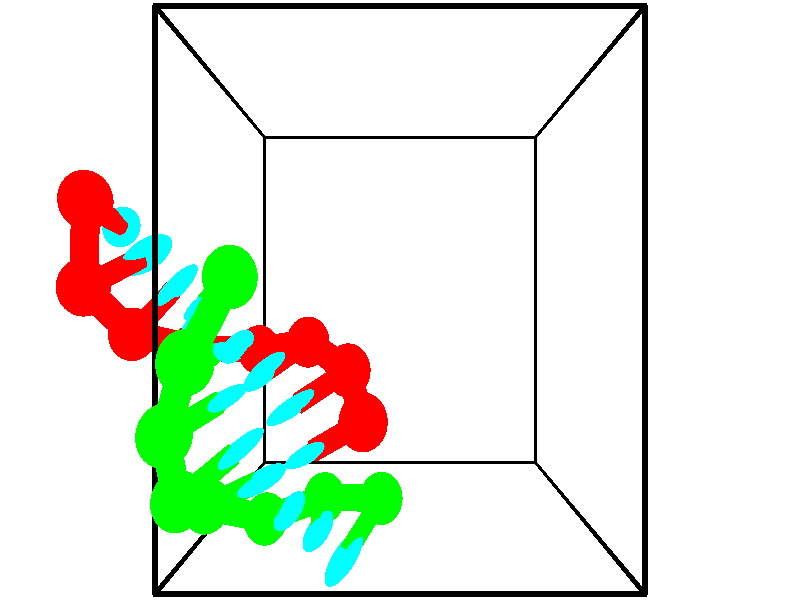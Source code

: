 // switches for output
#declare DRAW_BASES = 1; // possible values are 0, 1; only relevant for DNA ribbons
#declare DRAW_BASES_TYPE = 3; // possible values are 1, 2, 3; only relevant for DNA ribbons
#declare DRAW_FOG = 0; // set to 1 to enable fog

#include "colors.inc"

#include "transforms.inc"
background { rgb <1, 1, 1>}

#default {
   normal{
       ripples 0.25
       frequency 0.20
       turbulence 0.2
       lambda 5
   }
	finish {
		phong 0.1
		phong_size 40.
	}
}

// original window dimensions: 1024x640


// camera settings

camera {
	sky <-0, 1, 0>
	up <-0, 1, 0>
	right 1.6 * <1, 0, 0>
	location <2.5, 2.5, 11.1562>
	look_at <2.5, 2.5, 2.5>
	direction <0, 0, -8.6562>
	angle 67.0682
}


# declare cpy_camera_pos = <2.5, 2.5, 11.1562>;
# if (DRAW_FOG = 1)
fog {
	fog_type 2
	up vnormalize(cpy_camera_pos)
	color rgbt<1,1,1,0.3>
	distance 1e-5
	fog_alt 3e-3
	fog_offset 4
}
# end


// LIGHTS

# declare lum = 6;
global_settings {
	ambient_light rgb lum * <0.05, 0.05, 0.05>
	max_trace_level 15
}# declare cpy_direct_light_amount = 0.25;
light_source
{	1000 * <-1, -1, 1>,
	rgb lum * cpy_direct_light_amount
	parallel
}

light_source
{	1000 * <1, 1, -1>,
	rgb lum * cpy_direct_light_amount
	parallel
}

// strand 0

// nucleotide -1

// particle -1
sphere {
	<-0.639513, 3.330112, 5.123510> 0.250000
	pigment { color rgbt <1,0,0,0> }
	no_shadow
}
cylinder {
	<-0.611610, 3.240402, 4.734700>,  <-0.594869, 3.186576, 4.501414>, 0.100000
	pigment { color rgbt <1,0,0,0> }
	no_shadow
}
cylinder {
	<-0.611610, 3.240402, 4.734700>,  <-0.639513, 3.330112, 5.123510>, 0.100000
	pigment { color rgbt <1,0,0,0> }
	no_shadow
}

// particle -1
sphere {
	<-0.611610, 3.240402, 4.734700> 0.100000
	pigment { color rgbt <1,0,0,0> }
	no_shadow
}
sphere {
	0, 1
	scale<0.080000,0.200000,0.300000>
	matrix <0.795544, -0.575384, 0.189850,
		-0.601867, -0.786533, 0.138283,
		0.069758, -0.224275, -0.972026,
		-0.590683, 3.173120, 4.443092>
	pigment { color rgbt <0,1,1,0> }
	no_shadow
}
cylinder {
	<-0.743349, 2.608660, 4.965344>,  <-0.639513, 3.330112, 5.123510>, 0.130000
	pigment { color rgbt <1,0,0,0> }
	no_shadow
}

// nucleotide -1

// particle -1
sphere {
	<-0.743349, 2.608660, 4.965344> 0.250000
	pigment { color rgbt <1,0,0,0> }
	no_shadow
}
cylinder {
	<-0.471869, 2.782013, 4.728179>,  <-0.308980, 2.886025, 4.585880>, 0.100000
	pigment { color rgbt <1,0,0,0> }
	no_shadow
}
cylinder {
	<-0.471869, 2.782013, 4.728179>,  <-0.743349, 2.608660, 4.965344>, 0.100000
	pigment { color rgbt <1,0,0,0> }
	no_shadow
}

// particle -1
sphere {
	<-0.471869, 2.782013, 4.728179> 0.100000
	pigment { color rgbt <1,0,0,0> }
	no_shadow
}
sphere {
	0, 1
	scale<0.080000,0.200000,0.300000>
	matrix <0.702184, -0.619471, 0.350988,
		-0.215180, -0.654549, -0.724751,
		0.678701, 0.433383, -0.592912,
		-0.268258, 2.912028, 4.550305>
	pigment { color rgbt <0,1,1,0> }
	no_shadow
}
cylinder {
	<-0.499639, 2.179172, 4.382530>,  <-0.743349, 2.608660, 4.965344>, 0.130000
	pigment { color rgbt <1,0,0,0> }
	no_shadow
}

// nucleotide -1

// particle -1
sphere {
	<-0.499639, 2.179172, 4.382530> 0.250000
	pigment { color rgbt <1,0,0,0> }
	no_shadow
}
cylinder {
	<-0.197115, 2.433746, 4.443118>,  <-0.015601, 2.586491, 4.479471>, 0.100000
	pigment { color rgbt <1,0,0,0> }
	no_shadow
}
cylinder {
	<-0.197115, 2.433746, 4.443118>,  <-0.499639, 2.179172, 4.382530>, 0.100000
	pigment { color rgbt <1,0,0,0> }
	no_shadow
}

// particle -1
sphere {
	<-0.197115, 2.433746, 4.443118> 0.100000
	pigment { color rgbt <1,0,0,0> }
	no_shadow
}
sphere {
	0, 1
	scale<0.080000,0.200000,0.300000>
	matrix <0.642395, -0.766277, 0.012129,
		0.123787, 0.088130, -0.988388,
		0.756310, 0.636437, 0.151469,
		0.029778, 2.624677, 4.488559>
	pigment { color rgbt <0,1,1,0> }
	no_shadow
}
cylinder {
	<0.018961, 2.020317, 3.880429>,  <-0.499639, 2.179172, 4.382530>, 0.130000
	pigment { color rgbt <1,0,0,0> }
	no_shadow
}

// nucleotide -1

// particle -1
sphere {
	<0.018961, 2.020317, 3.880429> 0.250000
	pigment { color rgbt <1,0,0,0> }
	no_shadow
}
cylinder {
	<0.159100, 2.164246, 4.226327>,  <0.243183, 2.250603, 4.433866>, 0.100000
	pigment { color rgbt <1,0,0,0> }
	no_shadow
}
cylinder {
	<0.159100, 2.164246, 4.226327>,  <0.018961, 2.020317, 3.880429>, 0.100000
	pigment { color rgbt <1,0,0,0> }
	no_shadow
}

// particle -1
sphere {
	<0.159100, 2.164246, 4.226327> 0.100000
	pigment { color rgbt <1,0,0,0> }
	no_shadow
}
sphere {
	0, 1
	scale<0.080000,0.200000,0.300000>
	matrix <0.592522, -0.800180, 0.092899,
		0.725379, 0.479834, -0.493543,
		0.350347, 0.359822, 0.864746,
		0.264204, 2.272192, 4.485751>
	pigment { color rgbt <0,1,1,0> }
	no_shadow
}
cylinder {
	<0.781842, 1.993951, 3.787902>,  <0.018961, 2.020317, 3.880429>, 0.130000
	pigment { color rgbt <1,0,0,0> }
	no_shadow
}

// nucleotide -1

// particle -1
sphere {
	<0.781842, 1.993951, 3.787902> 0.250000
	pigment { color rgbt <1,0,0,0> }
	no_shadow
}
cylinder {
	<0.734789, 2.036402, 4.182850>,  <0.706557, 2.061872, 4.419819>, 0.100000
	pigment { color rgbt <1,0,0,0> }
	no_shadow
}
cylinder {
	<0.734789, 2.036402, 4.182850>,  <0.781842, 1.993951, 3.787902>, 0.100000
	pigment { color rgbt <1,0,0,0> }
	no_shadow
}

// particle -1
sphere {
	<0.734789, 2.036402, 4.182850> 0.100000
	pigment { color rgbt <1,0,0,0> }
	no_shadow
}
sphere {
	0, 1
	scale<0.080000,0.200000,0.300000>
	matrix <0.713170, -0.682868, 0.158364,
		0.691051, 0.722792, 0.004641,
		-0.117633, 0.106128, 0.987370,
		0.699499, 2.068240, 4.479061>
	pigment { color rgbt <0,1,1,0> }
	no_shadow
}
cylinder {
	<1.417369, 2.086731, 4.041114>,  <0.781842, 1.993951, 3.787902>, 0.130000
	pigment { color rgbt <1,0,0,0> }
	no_shadow
}

// nucleotide -1

// particle -1
sphere {
	<1.417369, 2.086731, 4.041114> 0.250000
	pigment { color rgbt <1,0,0,0> }
	no_shadow
}
cylinder {
	<1.196140, 1.951290, 4.345603>,  <1.063403, 1.870025, 4.528296>, 0.100000
	pigment { color rgbt <1,0,0,0> }
	no_shadow
}
cylinder {
	<1.196140, 1.951290, 4.345603>,  <1.417369, 2.086731, 4.041114>, 0.100000
	pigment { color rgbt <1,0,0,0> }
	no_shadow
}

// particle -1
sphere {
	<1.196140, 1.951290, 4.345603> 0.100000
	pigment { color rgbt <1,0,0,0> }
	no_shadow
}
sphere {
	0, 1
	scale<0.080000,0.200000,0.300000>
	matrix <0.709589, -0.670230, 0.217429,
		0.436571, 0.660409, 0.610955,
		-0.553073, -0.338604, 0.761222,
		1.030218, 1.849709, 4.573969>
	pigment { color rgbt <0,1,1,0> }
	no_shadow
}
cylinder {
	<1.922092, 1.847187, 4.437772>,  <1.417369, 2.086731, 4.041114>, 0.130000
	pigment { color rgbt <1,0,0,0> }
	no_shadow
}

// nucleotide -1

// particle -1
sphere {
	<1.922092, 1.847187, 4.437772> 0.250000
	pigment { color rgbt <1,0,0,0> }
	no_shadow
}
cylinder {
	<1.591190, 1.672850, 4.579583>,  <1.392649, 1.568247, 4.664670>, 0.100000
	pigment { color rgbt <1,0,0,0> }
	no_shadow
}
cylinder {
	<1.591190, 1.672850, 4.579583>,  <1.922092, 1.847187, 4.437772>, 0.100000
	pigment { color rgbt <1,0,0,0> }
	no_shadow
}

// particle -1
sphere {
	<1.591190, 1.672850, 4.579583> 0.100000
	pigment { color rgbt <1,0,0,0> }
	no_shadow
}
sphere {
	0, 1
	scale<0.080000,0.200000,0.300000>
	matrix <0.514960, -0.840533, 0.168287,
		0.224645, 0.321784, 0.919777,
		-0.827255, -0.435844, 0.354527,
		1.343014, 1.542096, 4.685941>
	pigment { color rgbt <0,1,1,0> }
	no_shadow
}
cylinder {
	<2.125611, 1.466039, 5.024508>,  <1.922092, 1.847187, 4.437772>, 0.130000
	pigment { color rgbt <1,0,0,0> }
	no_shadow
}

// nucleotide -1

// particle -1
sphere {
	<2.125611, 1.466039, 5.024508> 0.250000
	pigment { color rgbt <1,0,0,0> }
	no_shadow
}
cylinder {
	<1.791700, 1.288446, 4.894259>,  <1.591354, 1.181891, 4.816110>, 0.100000
	pigment { color rgbt <1,0,0,0> }
	no_shadow
}
cylinder {
	<1.791700, 1.288446, 4.894259>,  <2.125611, 1.466039, 5.024508>, 0.100000
	pigment { color rgbt <1,0,0,0> }
	no_shadow
}

// particle -1
sphere {
	<1.791700, 1.288446, 4.894259> 0.100000
	pigment { color rgbt <1,0,0,0> }
	no_shadow
}
sphere {
	0, 1
	scale<0.080000,0.200000,0.300000>
	matrix <0.435468, -0.894295, 0.102981,
		-0.336923, -0.055831, 0.939875,
		-0.834776, -0.443982, -0.325621,
		1.541268, 1.155252, 4.796573>
	pigment { color rgbt <0,1,1,0> }
	no_shadow
}
// strand 1

// nucleotide -1

// particle -1
sphere {
	<2.279766, 0.566878, 4.091968> 0.250000
	pigment { color rgbt <0,1,0,0> }
	no_shadow
}
cylinder {
	<2.047829, 0.297199, 4.274937>,  <1.908666, 0.135391, 4.384719>, 0.100000
	pigment { color rgbt <0,1,0,0> }
	no_shadow
}
cylinder {
	<2.047829, 0.297199, 4.274937>,  <2.279766, 0.566878, 4.091968>, 0.100000
	pigment { color rgbt <0,1,0,0> }
	no_shadow
}

// particle -1
sphere {
	<2.047829, 0.297199, 4.274937> 0.100000
	pigment { color rgbt <0,1,0,0> }
	no_shadow
}
sphere {
	0, 1
	scale<0.080000,0.200000,0.300000>
	matrix <-0.599615, 0.733246, 0.320645,
		-0.551583, -0.088354, -0.829427,
		-0.579843, -0.674199, 0.457424,
		1.873876, 0.094939, 4.412165>
	pigment { color rgbt <0,1,1,0> }
	no_shadow
}
cylinder {
	<1.576117, 0.489704, 3.780289>,  <2.279766, 0.566878, 4.091968>, 0.130000
	pigment { color rgbt <0,1,0,0> }
	no_shadow
}

// nucleotide -1

// particle -1
sphere {
	<1.576117, 0.489704, 3.780289> 0.250000
	pigment { color rgbt <0,1,0,0> }
	no_shadow
}
cylinder {
	<1.585682, 0.421349, 4.174289>,  <1.591421, 0.380336, 4.410689>, 0.100000
	pigment { color rgbt <0,1,0,0> }
	no_shadow
}
cylinder {
	<1.585682, 0.421349, 4.174289>,  <1.576117, 0.489704, 3.780289>, 0.100000
	pigment { color rgbt <0,1,0,0> }
	no_shadow
}

// particle -1
sphere {
	<1.585682, 0.421349, 4.174289> 0.100000
	pigment { color rgbt <0,1,0,0> }
	no_shadow
}
sphere {
	0, 1
	scale<0.080000,0.200000,0.300000>
	matrix <-0.578098, 0.801479, 0.153084,
		-0.815617, -0.573088, -0.079624,
		0.023913, -0.170888, 0.985000,
		1.592856, 0.370083, 4.469789>
	pigment { color rgbt <0,1,1,0> }
	no_shadow
}
cylinder {
	<0.921769, 0.356136, 4.057025>,  <1.576117, 0.489704, 3.780289>, 0.130000
	pigment { color rgbt <0,1,0,0> }
	no_shadow
}

// nucleotide -1

// particle -1
sphere {
	<0.921769, 0.356136, 4.057025> 0.250000
	pigment { color rgbt <0,1,0,0> }
	no_shadow
}
cylinder {
	<1.136105, 0.489401, 4.367348>,  <1.264706, 0.569360, 4.553542>, 0.100000
	pigment { color rgbt <0,1,0,0> }
	no_shadow
}
cylinder {
	<1.136105, 0.489401, 4.367348>,  <0.921769, 0.356136, 4.057025>, 0.100000
	pigment { color rgbt <0,1,0,0> }
	no_shadow
}

// particle -1
sphere {
	<1.136105, 0.489401, 4.367348> 0.100000
	pigment { color rgbt <0,1,0,0> }
	no_shadow
}
sphere {
	0, 1
	scale<0.080000,0.200000,0.300000>
	matrix <-0.732026, 0.641188, 0.230249,
		-0.420729, -0.691289, 0.587459,
		0.535840, 0.333163, 0.775808,
		1.296857, 0.589350, 4.600091>
	pigment { color rgbt <0,1,1,0> }
	no_shadow
}
cylinder {
	<0.387297, 0.627918, 4.564818>,  <0.921769, 0.356136, 4.057025>, 0.130000
	pigment { color rgbt <0,1,0,0> }
	no_shadow
}

// nucleotide -1

// particle -1
sphere {
	<0.387297, 0.627918, 4.564818> 0.250000
	pigment { color rgbt <0,1,0,0> }
	no_shadow
}
cylinder {
	<0.747204, 0.780528, 4.649536>,  <0.963148, 0.872094, 4.700367>, 0.100000
	pigment { color rgbt <0,1,0,0> }
	no_shadow
}
cylinder {
	<0.747204, 0.780528, 4.649536>,  <0.387297, 0.627918, 4.564818>, 0.100000
	pigment { color rgbt <0,1,0,0> }
	no_shadow
}

// particle -1
sphere {
	<0.747204, 0.780528, 4.649536> 0.100000
	pigment { color rgbt <0,1,0,0> }
	no_shadow
}
sphere {
	0, 1
	scale<0.080000,0.200000,0.300000>
	matrix <-0.418806, 0.891333, 0.173573,
		-0.122558, -0.244876, 0.961777,
		0.899767, 0.381525, 0.211796,
		1.017134, 0.894986, 4.713075>
	pigment { color rgbt <0,1,1,0> }
	no_shadow
}
cylinder {
	<0.316980, 0.853956, 5.229354>,  <0.387297, 0.627918, 4.564818>, 0.130000
	pigment { color rgbt <0,1,0,0> }
	no_shadow
}

// nucleotide -1

// particle -1
sphere {
	<0.316980, 0.853956, 5.229354> 0.250000
	pigment { color rgbt <0,1,0,0> }
	no_shadow
}
cylinder {
	<0.614811, 1.059728, 5.059194>,  <0.793509, 1.183191, 4.957097>, 0.100000
	pigment { color rgbt <0,1,0,0> }
	no_shadow
}
cylinder {
	<0.614811, 1.059728, 5.059194>,  <0.316980, 0.853956, 5.229354>, 0.100000
	pigment { color rgbt <0,1,0,0> }
	no_shadow
}

// particle -1
sphere {
	<0.614811, 1.059728, 5.059194> 0.100000
	pigment { color rgbt <0,1,0,0> }
	no_shadow
}
sphere {
	0, 1
	scale<0.080000,0.200000,0.300000>
	matrix <-0.533470, 0.841633, 0.084046,
		0.401268, 0.164361, 0.901093,
		0.744577, 0.514431, -0.425402,
		0.838184, 1.214057, 4.931573>
	pigment { color rgbt <0,1,1,0> }
	no_shadow
}
cylinder {
	<0.308473, 1.448397, 5.540708>,  <0.316980, 0.853956, 5.229354>, 0.130000
	pigment { color rgbt <0,1,0,0> }
	no_shadow
}

// nucleotide -1

// particle -1
sphere {
	<0.308473, 1.448397, 5.540708> 0.250000
	pigment { color rgbt <0,1,0,0> }
	no_shadow
}
cylinder {
	<0.525822, 1.560725, 5.224256>,  <0.656231, 1.628122, 5.034384>, 0.100000
	pigment { color rgbt <0,1,0,0> }
	no_shadow
}
cylinder {
	<0.525822, 1.560725, 5.224256>,  <0.308473, 1.448397, 5.540708>, 0.100000
	pigment { color rgbt <0,1,0,0> }
	no_shadow
}

// particle -1
sphere {
	<0.525822, 1.560725, 5.224256> 0.100000
	pigment { color rgbt <0,1,0,0> }
	no_shadow
}
sphere {
	0, 1
	scale<0.080000,0.200000,0.300000>
	matrix <-0.429707, 0.902615, 0.025257,
		0.721178, 0.326230, 0.611127,
		0.543373, 0.280820, -0.791130,
		0.688834, 1.644971, 4.986917>
	pigment { color rgbt <0,1,1,0> }
	no_shadow
}
cylinder {
	<0.584146, 2.033424, 5.768522>,  <0.308473, 1.448397, 5.540708>, 0.130000
	pigment { color rgbt <0,1,0,0> }
	no_shadow
}

// nucleotide -1

// particle -1
sphere {
	<0.584146, 2.033424, 5.768522> 0.250000
	pigment { color rgbt <0,1,0,0> }
	no_shadow
}
cylinder {
	<0.605396, 2.039900, 5.369139>,  <0.618146, 2.043786, 5.129509>, 0.100000
	pigment { color rgbt <0,1,0,0> }
	no_shadow
}
cylinder {
	<0.605396, 2.039900, 5.369139>,  <0.584146, 2.033424, 5.768522>, 0.100000
	pigment { color rgbt <0,1,0,0> }
	no_shadow
}

// particle -1
sphere {
	<0.605396, 2.039900, 5.369139> 0.100000
	pigment { color rgbt <0,1,0,0> }
	no_shadow
}
sphere {
	0, 1
	scale<0.080000,0.200000,0.300000>
	matrix <-0.352608, 0.935764, -0.003588,
		0.934262, 0.352254, 0.055422,
		0.053126, 0.016190, -0.998457,
		0.621334, 2.044757, 5.069602>
	pigment { color rgbt <0,1,1,0> }
	no_shadow
}
cylinder {
	<0.916806, 2.678075, 5.530375>,  <0.584146, 2.033424, 5.768522>, 0.130000
	pigment { color rgbt <0,1,0,0> }
	no_shadow
}

// nucleotide -1

// particle -1
sphere {
	<0.916806, 2.678075, 5.530375> 0.250000
	pigment { color rgbt <0,1,0,0> }
	no_shadow
}
cylinder {
	<0.681515, 2.549814, 5.233412>,  <0.540340, 2.472857, 5.055234>, 0.100000
	pigment { color rgbt <0,1,0,0> }
	no_shadow
}
cylinder {
	<0.681515, 2.549814, 5.233412>,  <0.916806, 2.678075, 5.530375>, 0.100000
	pigment { color rgbt <0,1,0,0> }
	no_shadow
}

// particle -1
sphere {
	<0.681515, 2.549814, 5.233412> 0.100000
	pigment { color rgbt <0,1,0,0> }
	no_shadow
}
sphere {
	0, 1
	scale<0.080000,0.200000,0.300000>
	matrix <-0.494420, 0.869069, 0.016382,
		0.639950, 0.376697, -0.669748,
		-0.588228, -0.320653, -0.742408,
		0.505046, 2.453618, 5.010689>
	pigment { color rgbt <0,1,1,0> }
	no_shadow
}
// box output
cylinder {
	<0.000000, 0.000000, 0.000000>,  <5.000000, 0.000000, 0.000000>, 0.025000
	pigment { color rgbt <0,0,0,0> }
	no_shadow
}
cylinder {
	<0.000000, 0.000000, 0.000000>,  <0.000000, 5.000000, 0.000000>, 0.025000
	pigment { color rgbt <0,0,0,0> }
	no_shadow
}
cylinder {
	<0.000000, 0.000000, 0.000000>,  <0.000000, 0.000000, 5.000000>, 0.025000
	pigment { color rgbt <0,0,0,0> }
	no_shadow
}
cylinder {
	<5.000000, 5.000000, 5.000000>,  <0.000000, 5.000000, 5.000000>, 0.025000
	pigment { color rgbt <0,0,0,0> }
	no_shadow
}
cylinder {
	<5.000000, 5.000000, 5.000000>,  <5.000000, 0.000000, 5.000000>, 0.025000
	pigment { color rgbt <0,0,0,0> }
	no_shadow
}
cylinder {
	<5.000000, 5.000000, 5.000000>,  <5.000000, 5.000000, 0.000000>, 0.025000
	pigment { color rgbt <0,0,0,0> }
	no_shadow
}
cylinder {
	<0.000000, 0.000000, 5.000000>,  <0.000000, 5.000000, 5.000000>, 0.025000
	pigment { color rgbt <0,0,0,0> }
	no_shadow
}
cylinder {
	<0.000000, 0.000000, 5.000000>,  <5.000000, 0.000000, 5.000000>, 0.025000
	pigment { color rgbt <0,0,0,0> }
	no_shadow
}
cylinder {
	<5.000000, 5.000000, 0.000000>,  <0.000000, 5.000000, 0.000000>, 0.025000
	pigment { color rgbt <0,0,0,0> }
	no_shadow
}
cylinder {
	<5.000000, 5.000000, 0.000000>,  <5.000000, 0.000000, 0.000000>, 0.025000
	pigment { color rgbt <0,0,0,0> }
	no_shadow
}
cylinder {
	<5.000000, 0.000000, 5.000000>,  <5.000000, 0.000000, 0.000000>, 0.025000
	pigment { color rgbt <0,0,0,0> }
	no_shadow
}
cylinder {
	<0.000000, 5.000000, 0.000000>,  <0.000000, 5.000000, 5.000000>, 0.025000
	pigment { color rgbt <0,0,0,0> }
	no_shadow
}
// end of box output
